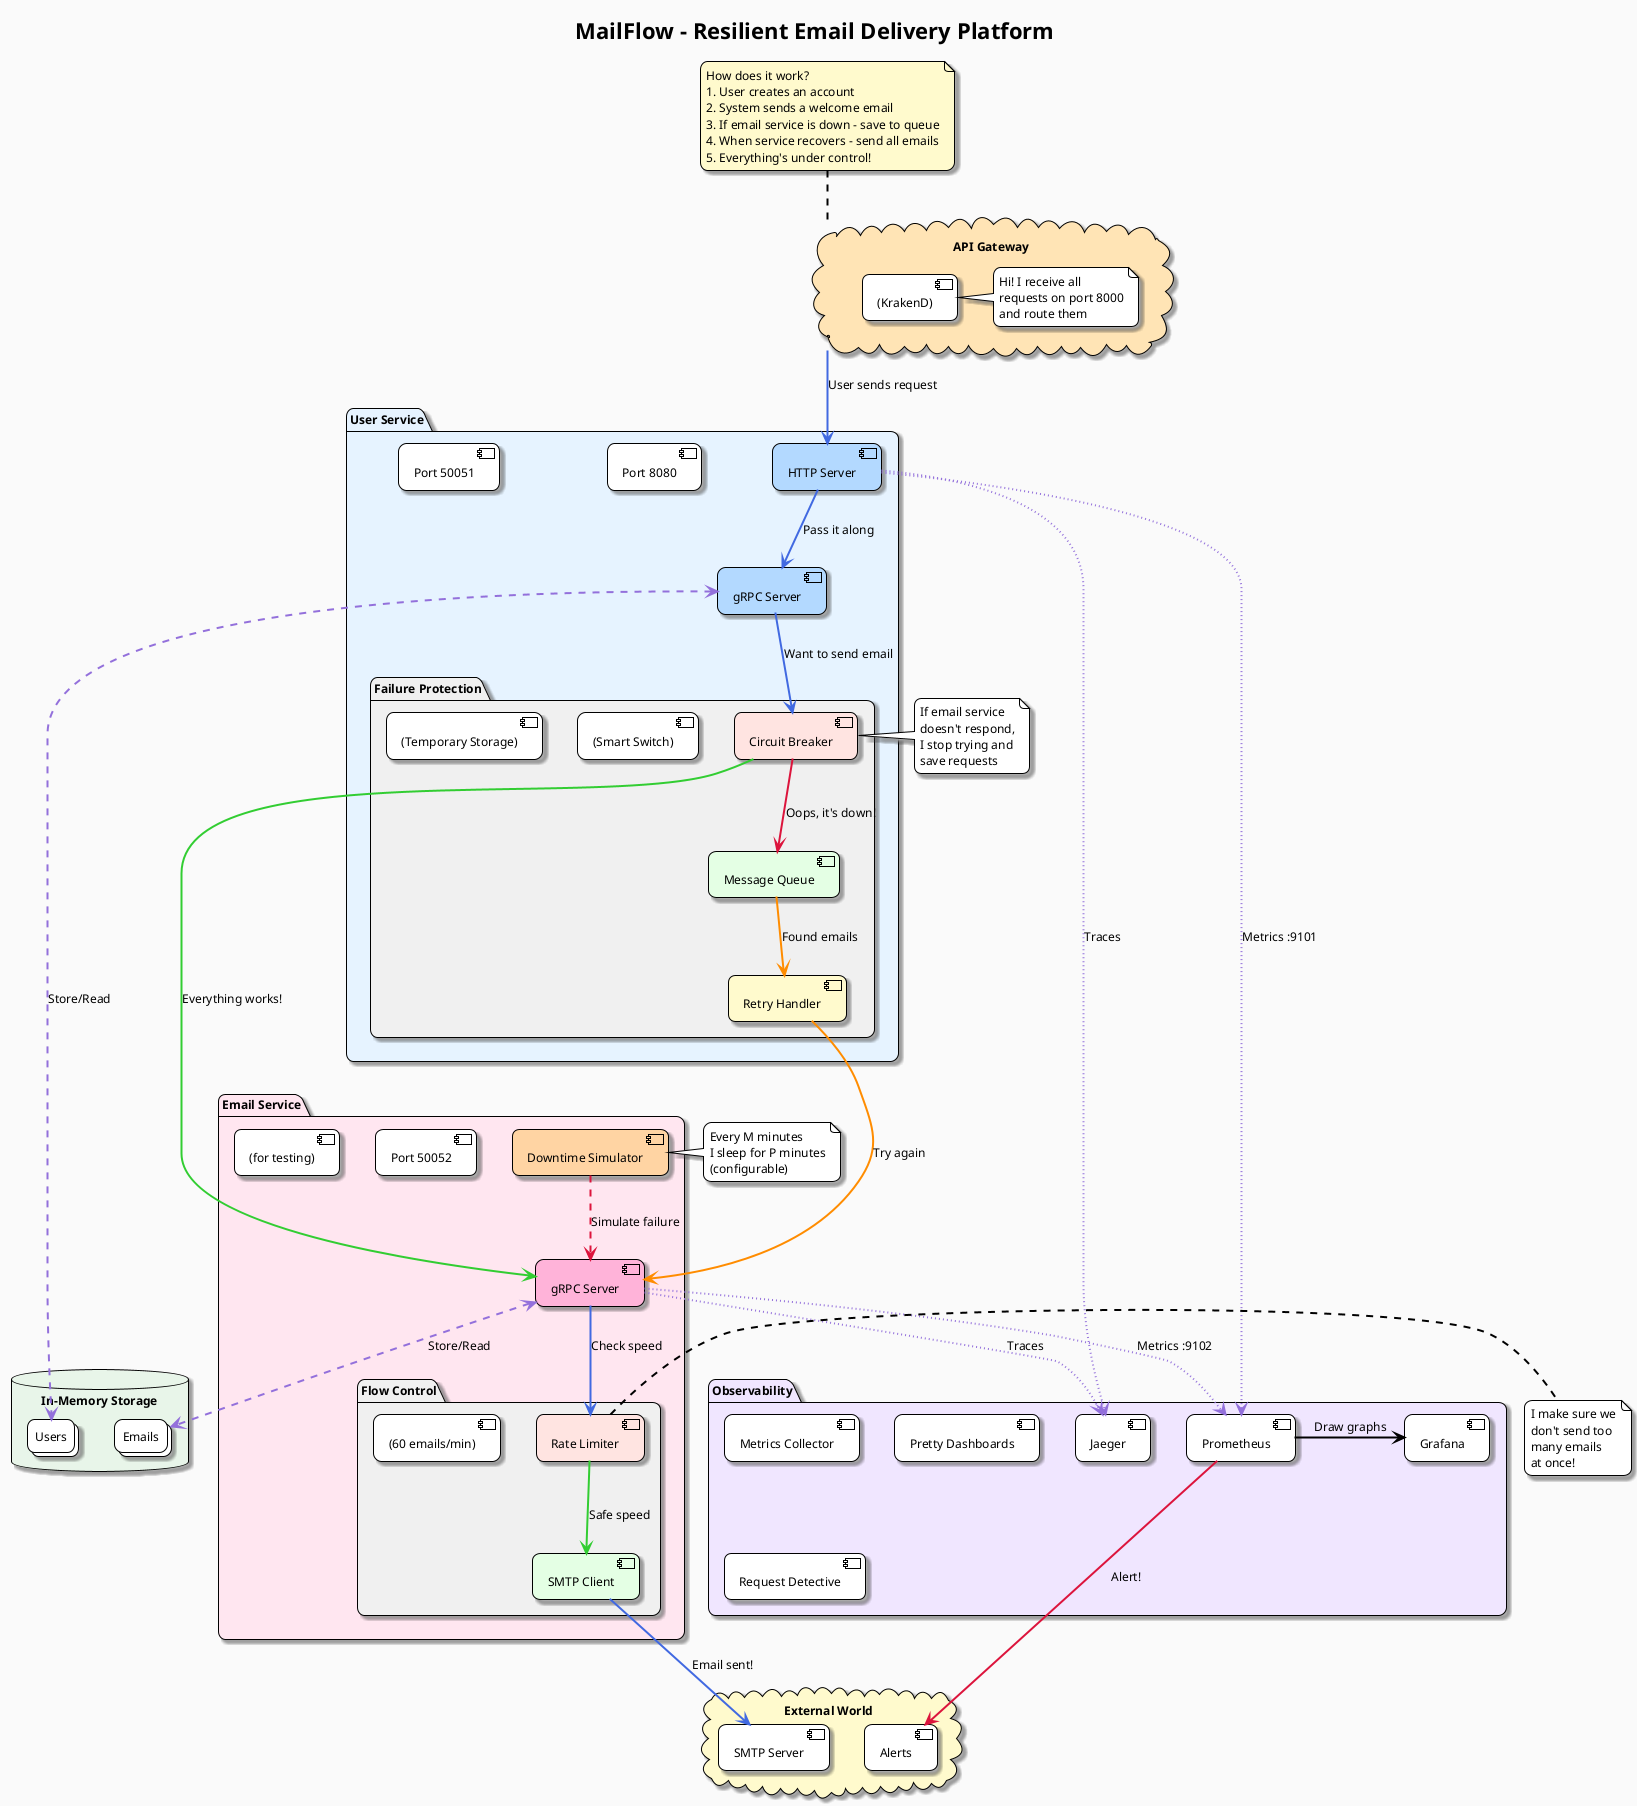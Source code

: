 @startuml
!theme plain
skinparam backgroundColor #FAFAFA
skinparam shadowing true
skinparam defaultFontName "Arial"
skinparam defaultFontSize 12
skinparam roundCorner 15
skinparam ArrowThickness 2

title MailFlow - Resilient Email Delivery Platform

' Entry point
cloud "API Gateway" as Gateway #FFE4B5 {
  component "(KrakenD)" as GWName
  note right : Hi! I receive all\nrequests on port 8000\nand route them
}

' Services
package "User Service" as UserService #E6F3FF {
  component "HTTP Server" as UserHTTP #B3D9FF
  component "Port 8080" as UserHTTPPort
  component "gRPC Server" as UserGRPC #B3D9FF
  component "Port 50051" as UserGRPCPort
  
  package "Failure Protection" as Protection #F0F0F0 {
    component "Circuit Breaker" as CB #FFE4E1
    component "(Smart Switch)" as CBDesc
    component "Message Queue" as Queue #E4FFE4
    component "(Temporary Storage)" as QueueDesc
    component "Retry Handler" as Retry #FFFACD
  }
}

package "Email Service" as EmailService #FFE6F0 {
  component "gRPC Server" as EmailGRPC #FFB3D9
  component "Port 50052" as EmailGRPCPort
  
  package "Flow Control" as Control #F0F0F0 {
    component "Rate Limiter" as RateLimit #FFE4E1
    component "(60 emails/min)" as RLDesc
    component "SMTP Client" as SMTP #E4FFE4
  }
  
  component "Downtime Simulator" as Downtime #FFD4A3
  component "(for testing)" as DowntimeDesc
}

' Storage
database "In-Memory Storage" as Storage #E8F5E9 {
  collections "Users" as UserDB
  collections "Emails" as EmailDB
}

' Monitoring
package "Observability" as Monitoring #F0E6FF {
  component "Prometheus" as Prom
  component "Metrics Collector" as PromDesc
  component "Grafana" as Graf
  component "Pretty Dashboards" as GrafDesc
  component "Jaeger" as Jaeger
  component "Request Detective" as JaegerDesc
}

' External services
cloud "External World" as External #FFFACD {
  component "SMTP Server" as MailServer
  component "Alerts" as Alerts
}

' Main flow
Gateway -[#4169E1,bold]-> UserHTTP : User sends request
UserHTTP -[#4169E1]-> UserGRPC : Pass it along
UserGRPC -[#4169E1]-> CB : Want to send email

' Two scenarios
CB -[#32CD32,bold]-> EmailGRPC : Everything works!
CB -[#DC143C,dashed,bold]-> Queue : Oops, it's down!

' Email flow
EmailGRPC -[#4169E1]-> RateLimit : Check speed
RateLimit -[#32CD32]-> SMTP : Safe speed
SMTP -[#4169E1]-> MailServer : Email sent!

' Database
UserGRPC <-[#9370DB,dashed]-> UserDB : Store/Read
EmailGRPC <-[#9370DB,dashed]-> EmailDB : Store/Read

' Retry flow
Queue -[#FF8C00,bold]-> Retry : Found emails
Retry -[#FF8C00,bold]..> EmailGRPC : Try again

' Monitoring
UserHTTP -[#9370DB,dotted]-> Prom : Metrics :9101
EmailGRPC -[#9370DB,dotted]-> Prom : Metrics :9102
Prom -> Graf : Draw graphs
Prom -[#DC143C]-> Alerts : Alert!

' Tracing
UserHTTP -[#9370DB,dotted]-> Jaeger : Traces
EmailGRPC -[#9370DB,dotted]-> Jaeger : Traces

' Failure simulation
Downtime -[#DC143C,dashed]-> EmailGRPC : Simulate failure

note right of CB
  If email service
  doesn't respond,
  I stop trying and
  save requests
end note

note right of RateLimit
  I make sure we
  don't send too
  many emails
  at once!
end note

note left of Downtime
  Every M minutes
  I sleep for P minutes
  (configurable)
end note

note top of Gateway #FFFACD
  How does it work?
  1. User creates an account
  2. System sends a welcome email
  3. If email service is down - save to queue
  4. When service recovers - send all emails
  5. Everything's under control!
end note

@enduml